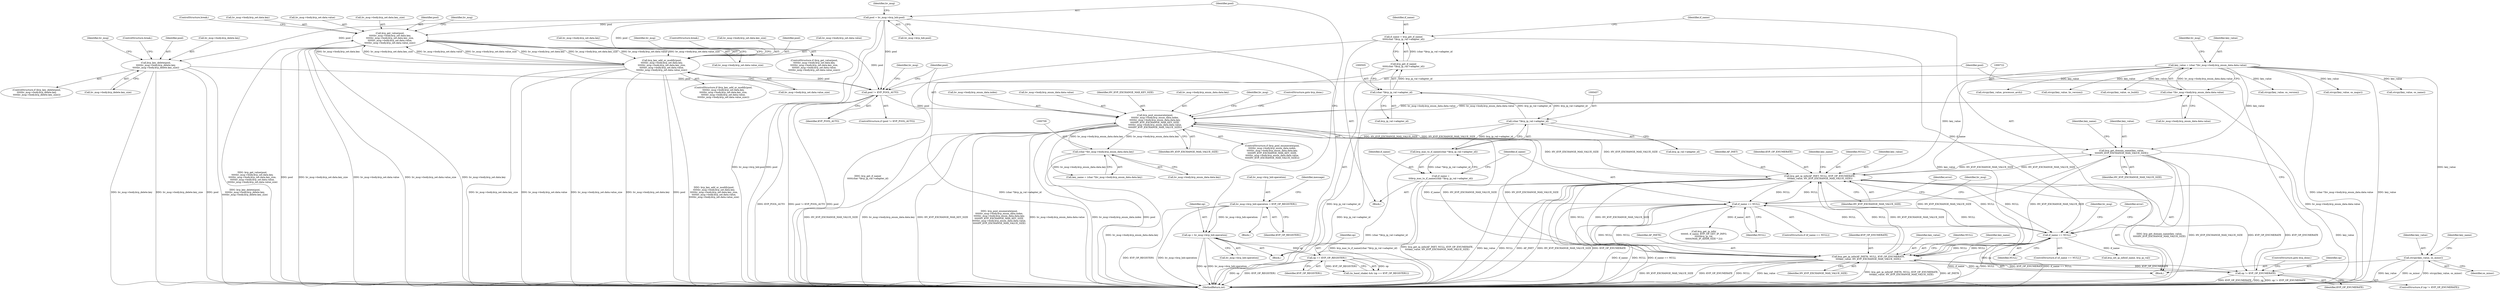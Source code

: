 digraph "0_linux_95a69adab9acfc3981c504737a2b6578e4d846ef@API" {
"1000804" [label="(Call,strcpy(key_value, os_minor))"];
"1000719" [label="(Call,key_value = (char *)hv_msg->body.kvp_enum_data.data.value)"];
"1000721" [label="(Call,(char *)hv_msg->body.kvp_enum_data.data.value)"];
"1000664" [label="(Call,kvp_pool_enumerate(pool,\n\t\t\t\t\thv_msg->body.kvp_enum_data.index,\n\t\t\t\t\thv_msg->body.kvp_enum_data.data.key,\n\t\t\t\t\tHV_KVP_EXCHANGE_MAX_KEY_SIZE,\n\t\t\t\t\thv_msg->body.kvp_enum_data.data.value,\n\t\t\t\t\tHV_KVP_EXCHANGE_MAX_VALUE_SIZE))"];
"1000659" [label="(Call,pool != KVP_POOL_AUTO)"];
"1000629" [label="(Call,kvp_key_delete(pool,\n\t\t\t\t\thv_msg->body.kvp_delete.key,\n\t\t\t\t\thv_msg->body.kvp_delete.key_size))"];
"1000385" [label="(Call,pool = hv_msg->kvp_hdr.pool)"];
"1000583" [label="(Call,kvp_get_value(pool,\n\t\t\t\t\thv_msg->body.kvp_set.data.key,\n\t\t\t\t\thv_msg->body.kvp_set.data.key_size,\n\t\t\t\t\thv_msg->body.kvp_set.data.value,\n\t\t\t\t\thv_msg->body.kvp_set.data.value_size))"];
"1000537" [label="(Call,kvp_key_add_or_modify(pool,\n\t\t\t\t\thv_msg->body.kvp_set.data.key,\n\t\t\t\t\thv_msg->body.kvp_set.data.key_size,\n\t\t\t\t\thv_msg->body.kvp_set.data.value,\n\t\t\t\t\thv_msg->body.kvp_set.data.value_size))"];
"1000708" [label="(Call,(char *)hv_msg->body.kvp_enum_data.data.key)"];
"1000742" [label="(Call,kvp_get_domain_name(key_value,\n\t\t\t\t\tHV_KVP_EXCHANGE_MAX_VALUE_SIZE))"];
"1000758" [label="(Call,kvp_get_ip_info(AF_INET, NULL, KVP_OP_ENUMERATE,\n\t\t\t\tkey_value, HV_KVP_EXCHANGE_MAX_VALUE_SIZE))"];
"1000462" [label="(Call,if_name == NULL)"];
"1000453" [label="(Call,if_name =\n\t\t\tkvp_mac_to_if_name((char *)kvp_ip_val->adapter_id))"];
"1000455" [label="(Call,kvp_mac_to_if_name((char *)kvp_ip_val->adapter_id))"];
"1000456" [label="(Call,(char *)kvp_ip_val->adapter_id)"];
"1000504" [label="(Call,(char *)kvp_ip_val->adapter_id)"];
"1000510" [label="(Call,if_name == NULL)"];
"1000501" [label="(Call,if_name = kvp_get_if_name(\n\t\t\t\t\t(char *)kvp_ip_val->adapter_id))"];
"1000503" [label="(Call,kvp_get_if_name(\n\t\t\t\t\t(char *)kvp_ip_val->adapter_id))"];
"1000769" [label="(Call,kvp_get_ip_info(AF_INET6, NULL, KVP_OP_ENUMERATE,\n\t\t\t\tkey_value, HV_KVP_EXCHANGE_MAX_VALUE_SIZE))"];
"1000654" [label="(Call,op != KVP_OP_ENUMERATE)"];
"1000400" [label="(Call,op == KVP_OP_REGISTER1)"];
"1000378" [label="(Call,op = hv_msg->kvp_hdr.operation)"];
"1000246" [label="(Call,hv_msg->kvp_hdr.operation = KVP_OP_REGISTER1)"];
"1000769" [label="(Call,kvp_get_ip_info(AF_INET6, NULL, KVP_OP_ENUMERATE,\n\t\t\t\tkey_value, HV_KVP_EXCHANGE_MAX_VALUE_SIZE))"];
"1000666" [label="(Call,hv_msg->body.kvp_enum_data.index)"];
"1000110" [label="(Block,)"];
"1000706" [label="(Call,key_name = (char *)hv_msg->body.kvp_enum_data.data.key)"];
"1000443" [label="(Block,)"];
"1000583" [label="(Call,kvp_get_value(pool,\n\t\t\t\t\thv_msg->body.kvp_set.data.key,\n\t\t\t\t\thv_msg->body.kvp_set.data.key_size,\n\t\t\t\t\thv_msg->body.kvp_set.data.value,\n\t\t\t\t\thv_msg->body.kvp_set.data.value_size))"];
"1000710" [label="(Call,hv_msg->body.kvp_enum_data.data.key)"];
"1000721" [label="(Call,(char *)hv_msg->body.kvp_enum_data.data.value)"];
"1000812" [label="(Call,strcpy(key_value, os_version))"];
"1000659" [label="(Call,pool != KVP_POOL_AUTO)"];
"1000653" [label="(ControlStructure,if (op != KVP_OP_ENUMERATE))"];
"1000708" [label="(Call,(char *)hv_msg->body.kvp_enum_data.data.key)"];
"1000665" [label="(Identifier,pool)"];
"1000585" [label="(Call,hv_msg->body.kvp_set.data.key)"];
"1000580" [label="(ControlStructure,break;)"];
"1000378" [label="(Call,op = hv_msg->kvp_hdr.operation)"];
"1000603" [label="(Call,hv_msg->body.kvp_set.data.value)"];
"1000458" [label="(Call,kvp_ip_val->adapter_id)"];
"1000504" [label="(Call,(char *)kvp_ip_val->adapter_id)"];
"1000654" [label="(Call,op != KVP_OP_ENUMERATE)"];
"1000876" [label="(MethodReturn,int)"];
"1000700" [label="(Identifier,hv_msg)"];
"1000246" [label="(Call,hv_msg->kvp_hdr.operation = KVP_OP_REGISTER1)"];
"1000692" [label="(Identifier,HV_KVP_EXCHANGE_MAX_VALUE_SIZE)"];
"1000387" [label="(Call,hv_msg->kvp_hdr.pool)"];
"1000594" [label="(Call,hv_msg->body.kvp_set.data.key_size)"];
"1000463" [label="(Identifier,if_name)"];
"1000796" [label="(Call,strcpy(key_value, os_major))"];
"1000804" [label="(Call,strcpy(key_value, os_minor))"];
"1000683" [label="(Call,hv_msg->body.kvp_enum_data.data.value)"];
"1000247" [label="(Call,hv_msg->kvp_hdr.operation)"];
"1000289" [label="(Block,)"];
"1000736" [label="(Identifier,hv_msg)"];
"1000509" [label="(ControlStructure,if (if_name == NULL))"];
"1000746" [label="(Identifier,key_name)"];
"1000584" [label="(Identifier,pool)"];
"1000502" [label="(Identifier,if_name)"];
"1000788" [label="(Call,strcpy(key_value, os_name))"];
"1000759" [label="(Identifier,AF_INET)"];
"1000682" [label="(Identifier,HV_KVP_EXCHANGE_MAX_KEY_SIZE)"];
"1000664" [label="(Call,kvp_pool_enumerate(pool,\n\t\t\t\t\thv_msg->body.kvp_enum_data.index,\n\t\t\t\t\thv_msg->body.kvp_enum_data.data.key,\n\t\t\t\t\tHV_KVP_EXCHANGE_MAX_KEY_SIZE,\n\t\t\t\t\thv_msg->body.kvp_enum_data.data.value,\n\t\t\t\t\tHV_KVP_EXCHANGE_MAX_VALUE_SIZE))"];
"1000720" [label="(Identifier,key_value)"];
"1000522" [label="(Call,kvp_set_ip_info(if_name, kvp_ip_val))"];
"1000516" [label="(Identifier,hv_msg)"];
"1000510" [label="(Call,if_name == NULL)"];
"1000808" [label="(Identifier,key_name)"];
"1000623" [label="(Identifier,hv_msg)"];
"1000536" [label="(ControlStructure,if (kvp_key_add_or_modify(pool,\n\t\t\t\t\thv_msg->body.kvp_set.data.key,\n\t\t\t\t\thv_msg->body.kvp_set.data.key_size,\n\t\t\t\t\thv_msg->body.kvp_set.data.value,\n\t\t\t\t\thv_msg->body.kvp_set.data.value_size)))"];
"1000512" [label="(Identifier,NULL)"];
"1000401" [label="(Identifier,op)"];
"1000805" [label="(Identifier,key_value)"];
"1000673" [label="(Call,hv_msg->body.kvp_enum_data.data.key)"];
"1000474" [label="(Call,kvp_get_ip_info(\n\t\t\t\t\t\t0, if_name, KVP_OP_GET_IP_INFO,\n\t\t\t\t\t\tkvp_ip_val,\n\t\t\t\t\t\t(MAX_IP_ADDR_SIZE * 2)))"];
"1000743" [label="(Identifier,key_value)"];
"1000503" [label="(Call,kvp_get_if_name(\n\t\t\t\t\t(char *)kvp_ip_val->adapter_id))"];
"1000455" [label="(Call,kvp_mac_to_if_name((char *)kvp_ip_val->adapter_id))"];
"1000758" [label="(Call,kvp_get_ip_info(AF_INET, NULL, KVP_OP_ENUMERATE,\n\t\t\t\tkey_value, HV_KVP_EXCHANGE_MAX_VALUE_SIZE))"];
"1000548" [label="(Call,hv_msg->body.kvp_set.data.key_size)"];
"1000655" [label="(Identifier,op)"];
"1000774" [label="(Identifier,HV_KVP_EXCHANGE_MAX_VALUE_SIZE)"];
"1000538" [label="(Identifier,pool)"];
"1000456" [label="(Call,(char *)kvp_ip_val->adapter_id)"];
"1000723" [label="(Call,hv_msg->body.kvp_enum_data.data.value)"];
"1000761" [label="(Identifier,KVP_OP_ENUMERATE)"];
"1000612" [label="(Call,hv_msg->body.kvp_set.data.value_size)"];
"1000695" [label="(Identifier,hv_msg)"];
"1000511" [label="(Identifier,if_name)"];
"1000770" [label="(Identifier,AF_INET6)"];
"1000647" [label="(Identifier,hv_msg)"];
"1000650" [label="(ControlStructure,break;)"];
"1000663" [label="(ControlStructure,if (kvp_pool_enumerate(pool,\n\t\t\t\t\thv_msg->body.kvp_enum_data.index,\n\t\t\t\t\thv_msg->body.kvp_enum_data.data.key,\n\t\t\t\t\tHV_KVP_EXCHANGE_MAX_KEY_SIZE,\n\t\t\t\t\thv_msg->body.kvp_enum_data.data.value,\n\t\t\t\t\tHV_KVP_EXCHANGE_MAX_VALUE_SIZE)))"];
"1000661" [label="(Identifier,KVP_POOL_AUTO)"];
"1000820" [label="(Call,strcpy(key_value, processor_arch))"];
"1000698" [label="(ControlStructure,goto kvp_done;)"];
"1000557" [label="(Call,hv_msg->body.kvp_set.data.value)"];
"1000473" [label="(Identifier,error)"];
"1000740" [label="(Block,)"];
"1000744" [label="(Identifier,HV_KVP_EXCHANGE_MAX_VALUE_SIZE)"];
"1000742" [label="(Call,kvp_get_domain_name(key_value,\n\t\t\t\t\tHV_KVP_EXCHANGE_MAX_VALUE_SIZE))"];
"1000380" [label="(Call,hv_msg->kvp_hdr.operation)"];
"1000582" [label="(ControlStructure,if (kvp_get_value(pool,\n\t\t\t\t\thv_msg->body.kvp_set.data.key,\n\t\t\t\t\thv_msg->body.kvp_set.data.key_size,\n\t\t\t\t\thv_msg->body.kvp_set.data.value,\n\t\t\t\t\thv_msg->body.kvp_set.data.value_size)))"];
"1000765" [label="(Identifier,key_name)"];
"1000629" [label="(Call,kvp_key_delete(pool,\n\t\t\t\t\thv_msg->body.kvp_delete.key,\n\t\t\t\t\thv_msg->body.kvp_delete.key_size))"];
"1000539" [label="(Call,hv_msg->body.kvp_set.data.key)"];
"1000577" [label="(Identifier,hv_msg)"];
"1000628" [label="(ControlStructure,if (kvp_key_delete(pool,\n\t\t\t\t\thv_msg->body.kvp_delete.key,\n\t\t\t\t\thv_msg->body.kvp_delete.key_size)))"];
"1000753" [label="(Call,strcpy(key_value, lic_version))"];
"1000806" [label="(Identifier,os_minor)"];
"1000630" [label="(Identifier,pool)"];
"1000468" [label="(Identifier,hv_msg)"];
"1000398" [label="(Call,(in_hand_shake) && (op == KVP_OP_REGISTER1))"];
"1000638" [label="(Call,hv_msg->body.kvp_delete.key_size)"];
"1000631" [label="(Call,hv_msg->body.kvp_delete.key)"];
"1000521" [label="(Identifier,error)"];
"1000626" [label="(ControlStructure,break;)"];
"1000453" [label="(Call,if_name =\n\t\t\tkvp_mac_to_if_name((char *)kvp_ip_val->adapter_id))"];
"1000379" [label="(Identifier,op)"];
"1000719" [label="(Call,key_value = (char *)hv_msg->body.kvp_enum_data.data.value)"];
"1000464" [label="(Identifier,NULL)"];
"1000772" [label="(Identifier,KVP_OP_ENUMERATE)"];
"1000394" [label="(Identifier,hv_msg)"];
"1000656" [label="(Identifier,KVP_OP_ENUMERATE)"];
"1000255" [label="(Identifier,message)"];
"1000462" [label="(Call,if_name == NULL)"];
"1000506" [label="(Call,kvp_ip_val->adapter_id)"];
"1000402" [label="(Identifier,KVP_OP_REGISTER1)"];
"1000763" [label="(Identifier,HV_KVP_EXCHANGE_MAX_VALUE_SIZE)"];
"1000773" [label="(Identifier,key_value)"];
"1000657" [label="(ControlStructure,goto kvp_done;)"];
"1000566" [label="(Call,hv_msg->body.kvp_set.data.value_size)"];
"1000386" [label="(Identifier,pool)"];
"1000780" [label="(Call,strcpy(key_value, os_build))"];
"1000658" [label="(ControlStructure,if (pool != KVP_POOL_AUTO))"];
"1000771" [label="(Identifier,NULL)"];
"1000454" [label="(Identifier,if_name)"];
"1000760" [label="(Identifier,NULL)"];
"1000660" [label="(Identifier,pool)"];
"1000501" [label="(Call,if_name = kvp_get_if_name(\n\t\t\t\t\t(char *)kvp_ip_val->adapter_id))"];
"1000537" [label="(Call,kvp_key_add_or_modify(pool,\n\t\t\t\t\thv_msg->body.kvp_set.data.key,\n\t\t\t\t\thv_msg->body.kvp_set.data.key_size,\n\t\t\t\t\thv_msg->body.kvp_set.data.value,\n\t\t\t\t\thv_msg->body.kvp_set.data.value_size))"];
"1000252" [label="(Identifier,KVP_OP_REGISTER1)"];
"1000762" [label="(Identifier,key_value)"];
"1000461" [label="(ControlStructure,if (if_name == NULL))"];
"1000385" [label="(Call,pool = hv_msg->kvp_hdr.pool)"];
"1000776" [label="(Identifier,key_name)"];
"1000400" [label="(Call,op == KVP_OP_REGISTER1)"];
"1000804" -> "1000740"  [label="AST: "];
"1000804" -> "1000806"  [label="CFG: "];
"1000805" -> "1000804"  [label="AST: "];
"1000806" -> "1000804"  [label="AST: "];
"1000808" -> "1000804"  [label="CFG: "];
"1000804" -> "1000876"  [label="DDG: key_value"];
"1000804" -> "1000876"  [label="DDG: os_minor"];
"1000804" -> "1000876"  [label="DDG: strcpy(key_value, os_minor)"];
"1000719" -> "1000804"  [label="DDG: key_value"];
"1000719" -> "1000289"  [label="AST: "];
"1000719" -> "1000721"  [label="CFG: "];
"1000720" -> "1000719"  [label="AST: "];
"1000721" -> "1000719"  [label="AST: "];
"1000736" -> "1000719"  [label="CFG: "];
"1000719" -> "1000876"  [label="DDG: (char *)hv_msg->body.kvp_enum_data.data.value"];
"1000719" -> "1000876"  [label="DDG: key_value"];
"1000721" -> "1000719"  [label="DDG: hv_msg->body.kvp_enum_data.data.value"];
"1000719" -> "1000742"  [label="DDG: key_value"];
"1000719" -> "1000753"  [label="DDG: key_value"];
"1000719" -> "1000758"  [label="DDG: key_value"];
"1000719" -> "1000769"  [label="DDG: key_value"];
"1000719" -> "1000780"  [label="DDG: key_value"];
"1000719" -> "1000788"  [label="DDG: key_value"];
"1000719" -> "1000796"  [label="DDG: key_value"];
"1000719" -> "1000812"  [label="DDG: key_value"];
"1000719" -> "1000820"  [label="DDG: key_value"];
"1000721" -> "1000723"  [label="CFG: "];
"1000722" -> "1000721"  [label="AST: "];
"1000723" -> "1000721"  [label="AST: "];
"1000721" -> "1000876"  [label="DDG: hv_msg->body.kvp_enum_data.data.value"];
"1000721" -> "1000664"  [label="DDG: hv_msg->body.kvp_enum_data.data.value"];
"1000664" -> "1000721"  [label="DDG: hv_msg->body.kvp_enum_data.data.value"];
"1000664" -> "1000663"  [label="AST: "];
"1000664" -> "1000692"  [label="CFG: "];
"1000665" -> "1000664"  [label="AST: "];
"1000666" -> "1000664"  [label="AST: "];
"1000673" -> "1000664"  [label="AST: "];
"1000682" -> "1000664"  [label="AST: "];
"1000683" -> "1000664"  [label="AST: "];
"1000692" -> "1000664"  [label="AST: "];
"1000695" -> "1000664"  [label="CFG: "];
"1000698" -> "1000664"  [label="CFG: "];
"1000664" -> "1000876"  [label="DDG: HV_KVP_EXCHANGE_MAX_KEY_SIZE"];
"1000664" -> "1000876"  [label="DDG: kvp_pool_enumerate(pool,\n\t\t\t\t\thv_msg->body.kvp_enum_data.index,\n\t\t\t\t\thv_msg->body.kvp_enum_data.data.key,\n\t\t\t\t\tHV_KVP_EXCHANGE_MAX_KEY_SIZE,\n\t\t\t\t\thv_msg->body.kvp_enum_data.data.value,\n\t\t\t\t\tHV_KVP_EXCHANGE_MAX_VALUE_SIZE)"];
"1000664" -> "1000876"  [label="DDG: hv_msg->body.kvp_enum_data.data.value"];
"1000664" -> "1000876"  [label="DDG: hv_msg->body.kvp_enum_data.index"];
"1000664" -> "1000876"  [label="DDG: pool"];
"1000664" -> "1000876"  [label="DDG: HV_KVP_EXCHANGE_MAX_VALUE_SIZE"];
"1000664" -> "1000876"  [label="DDG: hv_msg->body.kvp_enum_data.data.key"];
"1000659" -> "1000664"  [label="DDG: pool"];
"1000708" -> "1000664"  [label="DDG: hv_msg->body.kvp_enum_data.data.key"];
"1000742" -> "1000664"  [label="DDG: HV_KVP_EXCHANGE_MAX_VALUE_SIZE"];
"1000758" -> "1000664"  [label="DDG: HV_KVP_EXCHANGE_MAX_VALUE_SIZE"];
"1000769" -> "1000664"  [label="DDG: HV_KVP_EXCHANGE_MAX_VALUE_SIZE"];
"1000664" -> "1000708"  [label="DDG: hv_msg->body.kvp_enum_data.data.key"];
"1000664" -> "1000742"  [label="DDG: HV_KVP_EXCHANGE_MAX_VALUE_SIZE"];
"1000664" -> "1000758"  [label="DDG: HV_KVP_EXCHANGE_MAX_VALUE_SIZE"];
"1000664" -> "1000769"  [label="DDG: HV_KVP_EXCHANGE_MAX_VALUE_SIZE"];
"1000659" -> "1000658"  [label="AST: "];
"1000659" -> "1000661"  [label="CFG: "];
"1000660" -> "1000659"  [label="AST: "];
"1000661" -> "1000659"  [label="AST: "];
"1000665" -> "1000659"  [label="CFG: "];
"1000700" -> "1000659"  [label="CFG: "];
"1000659" -> "1000876"  [label="DDG: pool"];
"1000659" -> "1000876"  [label="DDG: KVP_POOL_AUTO"];
"1000659" -> "1000876"  [label="DDG: pool != KVP_POOL_AUTO"];
"1000629" -> "1000659"  [label="DDG: pool"];
"1000583" -> "1000659"  [label="DDG: pool"];
"1000385" -> "1000659"  [label="DDG: pool"];
"1000537" -> "1000659"  [label="DDG: pool"];
"1000629" -> "1000628"  [label="AST: "];
"1000629" -> "1000638"  [label="CFG: "];
"1000630" -> "1000629"  [label="AST: "];
"1000631" -> "1000629"  [label="AST: "];
"1000638" -> "1000629"  [label="AST: "];
"1000647" -> "1000629"  [label="CFG: "];
"1000650" -> "1000629"  [label="CFG: "];
"1000629" -> "1000876"  [label="DDG: hv_msg->body.kvp_delete.key_size"];
"1000629" -> "1000876"  [label="DDG: pool"];
"1000629" -> "1000876"  [label="DDG: kvp_key_delete(pool,\n\t\t\t\t\thv_msg->body.kvp_delete.key,\n\t\t\t\t\thv_msg->body.kvp_delete.key_size)"];
"1000629" -> "1000876"  [label="DDG: hv_msg->body.kvp_delete.key"];
"1000385" -> "1000629"  [label="DDG: pool"];
"1000385" -> "1000289"  [label="AST: "];
"1000385" -> "1000387"  [label="CFG: "];
"1000386" -> "1000385"  [label="AST: "];
"1000387" -> "1000385"  [label="AST: "];
"1000394" -> "1000385"  [label="CFG: "];
"1000385" -> "1000876"  [label="DDG: hv_msg->kvp_hdr.pool"];
"1000385" -> "1000876"  [label="DDG: pool"];
"1000385" -> "1000537"  [label="DDG: pool"];
"1000385" -> "1000583"  [label="DDG: pool"];
"1000583" -> "1000582"  [label="AST: "];
"1000583" -> "1000612"  [label="CFG: "];
"1000584" -> "1000583"  [label="AST: "];
"1000585" -> "1000583"  [label="AST: "];
"1000594" -> "1000583"  [label="AST: "];
"1000603" -> "1000583"  [label="AST: "];
"1000612" -> "1000583"  [label="AST: "];
"1000623" -> "1000583"  [label="CFG: "];
"1000626" -> "1000583"  [label="CFG: "];
"1000583" -> "1000876"  [label="DDG: kvp_get_value(pool,\n\t\t\t\t\thv_msg->body.kvp_set.data.key,\n\t\t\t\t\thv_msg->body.kvp_set.data.key_size,\n\t\t\t\t\thv_msg->body.kvp_set.data.value,\n\t\t\t\t\thv_msg->body.kvp_set.data.value_size)"];
"1000583" -> "1000876"  [label="DDG: pool"];
"1000583" -> "1000876"  [label="DDG: hv_msg->body.kvp_set.data.key_size"];
"1000583" -> "1000876"  [label="DDG: hv_msg->body.kvp_set.data.value"];
"1000583" -> "1000876"  [label="DDG: hv_msg->body.kvp_set.data.value_size"];
"1000583" -> "1000876"  [label="DDG: hv_msg->body.kvp_set.data.key"];
"1000583" -> "1000537"  [label="DDG: hv_msg->body.kvp_set.data.key"];
"1000583" -> "1000537"  [label="DDG: hv_msg->body.kvp_set.data.key_size"];
"1000583" -> "1000537"  [label="DDG: hv_msg->body.kvp_set.data.value"];
"1000583" -> "1000537"  [label="DDG: hv_msg->body.kvp_set.data.value_size"];
"1000537" -> "1000583"  [label="DDG: hv_msg->body.kvp_set.data.key"];
"1000537" -> "1000583"  [label="DDG: hv_msg->body.kvp_set.data.key_size"];
"1000537" -> "1000583"  [label="DDG: hv_msg->body.kvp_set.data.value"];
"1000537" -> "1000583"  [label="DDG: hv_msg->body.kvp_set.data.value_size"];
"1000537" -> "1000536"  [label="AST: "];
"1000537" -> "1000566"  [label="CFG: "];
"1000538" -> "1000537"  [label="AST: "];
"1000539" -> "1000537"  [label="AST: "];
"1000548" -> "1000537"  [label="AST: "];
"1000557" -> "1000537"  [label="AST: "];
"1000566" -> "1000537"  [label="AST: "];
"1000577" -> "1000537"  [label="CFG: "];
"1000580" -> "1000537"  [label="CFG: "];
"1000537" -> "1000876"  [label="DDG: hv_msg->body.kvp_set.data.key_size"];
"1000537" -> "1000876"  [label="DDG: hv_msg->body.kvp_set.data.value"];
"1000537" -> "1000876"  [label="DDG: hv_msg->body.kvp_set.data.value_size"];
"1000537" -> "1000876"  [label="DDG: hv_msg->body.kvp_set.data.key"];
"1000537" -> "1000876"  [label="DDG: pool"];
"1000537" -> "1000876"  [label="DDG: kvp_key_add_or_modify(pool,\n\t\t\t\t\thv_msg->body.kvp_set.data.key,\n\t\t\t\t\thv_msg->body.kvp_set.data.key_size,\n\t\t\t\t\thv_msg->body.kvp_set.data.value,\n\t\t\t\t\thv_msg->body.kvp_set.data.value_size)"];
"1000708" -> "1000706"  [label="AST: "];
"1000708" -> "1000710"  [label="CFG: "];
"1000709" -> "1000708"  [label="AST: "];
"1000710" -> "1000708"  [label="AST: "];
"1000706" -> "1000708"  [label="CFG: "];
"1000708" -> "1000876"  [label="DDG: hv_msg->body.kvp_enum_data.data.key"];
"1000708" -> "1000706"  [label="DDG: hv_msg->body.kvp_enum_data.data.key"];
"1000742" -> "1000740"  [label="AST: "];
"1000742" -> "1000744"  [label="CFG: "];
"1000743" -> "1000742"  [label="AST: "];
"1000744" -> "1000742"  [label="AST: "];
"1000746" -> "1000742"  [label="CFG: "];
"1000742" -> "1000876"  [label="DDG: kvp_get_domain_name(key_value,\n\t\t\t\t\tHV_KVP_EXCHANGE_MAX_VALUE_SIZE)"];
"1000742" -> "1000876"  [label="DDG: HV_KVP_EXCHANGE_MAX_VALUE_SIZE"];
"1000742" -> "1000876"  [label="DDG: key_value"];
"1000758" -> "1000742"  [label="DDG: HV_KVP_EXCHANGE_MAX_VALUE_SIZE"];
"1000769" -> "1000742"  [label="DDG: HV_KVP_EXCHANGE_MAX_VALUE_SIZE"];
"1000742" -> "1000758"  [label="DDG: HV_KVP_EXCHANGE_MAX_VALUE_SIZE"];
"1000742" -> "1000769"  [label="DDG: HV_KVP_EXCHANGE_MAX_VALUE_SIZE"];
"1000758" -> "1000740"  [label="AST: "];
"1000758" -> "1000763"  [label="CFG: "];
"1000759" -> "1000758"  [label="AST: "];
"1000760" -> "1000758"  [label="AST: "];
"1000761" -> "1000758"  [label="AST: "];
"1000762" -> "1000758"  [label="AST: "];
"1000763" -> "1000758"  [label="AST: "];
"1000765" -> "1000758"  [label="CFG: "];
"1000758" -> "1000876"  [label="DDG: kvp_get_ip_info(AF_INET, NULL, KVP_OP_ENUMERATE,\n\t\t\t\tkey_value, HV_KVP_EXCHANGE_MAX_VALUE_SIZE)"];
"1000758" -> "1000876"  [label="DDG: key_value"];
"1000758" -> "1000876"  [label="DDG: NULL"];
"1000758" -> "1000876"  [label="DDG: AF_INET"];
"1000758" -> "1000876"  [label="DDG: HV_KVP_EXCHANGE_MAX_VALUE_SIZE"];
"1000758" -> "1000876"  [label="DDG: KVP_OP_ENUMERATE"];
"1000758" -> "1000462"  [label="DDG: NULL"];
"1000758" -> "1000510"  [label="DDG: NULL"];
"1000758" -> "1000654"  [label="DDG: KVP_OP_ENUMERATE"];
"1000462" -> "1000758"  [label="DDG: NULL"];
"1000510" -> "1000758"  [label="DDG: NULL"];
"1000769" -> "1000758"  [label="DDG: NULL"];
"1000769" -> "1000758"  [label="DDG: HV_KVP_EXCHANGE_MAX_VALUE_SIZE"];
"1000654" -> "1000758"  [label="DDG: KVP_OP_ENUMERATE"];
"1000758" -> "1000769"  [label="DDG: NULL"];
"1000758" -> "1000769"  [label="DDG: HV_KVP_EXCHANGE_MAX_VALUE_SIZE"];
"1000462" -> "1000461"  [label="AST: "];
"1000462" -> "1000464"  [label="CFG: "];
"1000463" -> "1000462"  [label="AST: "];
"1000464" -> "1000462"  [label="AST: "];
"1000468" -> "1000462"  [label="CFG: "];
"1000473" -> "1000462"  [label="CFG: "];
"1000462" -> "1000876"  [label="DDG: if_name"];
"1000462" -> "1000876"  [label="DDG: NULL"];
"1000462" -> "1000876"  [label="DDG: if_name == NULL"];
"1000453" -> "1000462"  [label="DDG: if_name"];
"1000510" -> "1000462"  [label="DDG: NULL"];
"1000769" -> "1000462"  [label="DDG: NULL"];
"1000462" -> "1000474"  [label="DDG: if_name"];
"1000462" -> "1000510"  [label="DDG: NULL"];
"1000462" -> "1000769"  [label="DDG: NULL"];
"1000453" -> "1000443"  [label="AST: "];
"1000453" -> "1000455"  [label="CFG: "];
"1000454" -> "1000453"  [label="AST: "];
"1000455" -> "1000453"  [label="AST: "];
"1000463" -> "1000453"  [label="CFG: "];
"1000453" -> "1000876"  [label="DDG: kvp_mac_to_if_name((char *)kvp_ip_val->adapter_id)"];
"1000455" -> "1000453"  [label="DDG: (char *)kvp_ip_val->adapter_id"];
"1000455" -> "1000456"  [label="CFG: "];
"1000456" -> "1000455"  [label="AST: "];
"1000455" -> "1000876"  [label="DDG: (char *)kvp_ip_val->adapter_id"];
"1000456" -> "1000455"  [label="DDG: kvp_ip_val->adapter_id"];
"1000456" -> "1000458"  [label="CFG: "];
"1000457" -> "1000456"  [label="AST: "];
"1000458" -> "1000456"  [label="AST: "];
"1000456" -> "1000876"  [label="DDG: kvp_ip_val->adapter_id"];
"1000504" -> "1000456"  [label="DDG: kvp_ip_val->adapter_id"];
"1000456" -> "1000504"  [label="DDG: kvp_ip_val->adapter_id"];
"1000504" -> "1000503"  [label="AST: "];
"1000504" -> "1000506"  [label="CFG: "];
"1000505" -> "1000504"  [label="AST: "];
"1000506" -> "1000504"  [label="AST: "];
"1000503" -> "1000504"  [label="CFG: "];
"1000504" -> "1000876"  [label="DDG: kvp_ip_val->adapter_id"];
"1000504" -> "1000503"  [label="DDG: kvp_ip_val->adapter_id"];
"1000510" -> "1000509"  [label="AST: "];
"1000510" -> "1000512"  [label="CFG: "];
"1000511" -> "1000510"  [label="AST: "];
"1000512" -> "1000510"  [label="AST: "];
"1000516" -> "1000510"  [label="CFG: "];
"1000521" -> "1000510"  [label="CFG: "];
"1000510" -> "1000876"  [label="DDG: if_name"];
"1000510" -> "1000876"  [label="DDG: NULL"];
"1000510" -> "1000876"  [label="DDG: if_name == NULL"];
"1000501" -> "1000510"  [label="DDG: if_name"];
"1000769" -> "1000510"  [label="DDG: NULL"];
"1000510" -> "1000522"  [label="DDG: if_name"];
"1000510" -> "1000769"  [label="DDG: NULL"];
"1000501" -> "1000443"  [label="AST: "];
"1000501" -> "1000503"  [label="CFG: "];
"1000502" -> "1000501"  [label="AST: "];
"1000503" -> "1000501"  [label="AST: "];
"1000511" -> "1000501"  [label="CFG: "];
"1000501" -> "1000876"  [label="DDG: kvp_get_if_name(\n\t\t\t\t\t(char *)kvp_ip_val->adapter_id)"];
"1000503" -> "1000501"  [label="DDG: (char *)kvp_ip_val->adapter_id"];
"1000503" -> "1000876"  [label="DDG: (char *)kvp_ip_val->adapter_id"];
"1000769" -> "1000740"  [label="AST: "];
"1000769" -> "1000774"  [label="CFG: "];
"1000770" -> "1000769"  [label="AST: "];
"1000771" -> "1000769"  [label="AST: "];
"1000772" -> "1000769"  [label="AST: "];
"1000773" -> "1000769"  [label="AST: "];
"1000774" -> "1000769"  [label="AST: "];
"1000776" -> "1000769"  [label="CFG: "];
"1000769" -> "1000876"  [label="DDG: key_value"];
"1000769" -> "1000876"  [label="DDG: kvp_get_ip_info(AF_INET6, NULL, KVP_OP_ENUMERATE,\n\t\t\t\tkey_value, HV_KVP_EXCHANGE_MAX_VALUE_SIZE)"];
"1000769" -> "1000876"  [label="DDG: AF_INET6"];
"1000769" -> "1000876"  [label="DDG: HV_KVP_EXCHANGE_MAX_VALUE_SIZE"];
"1000769" -> "1000876"  [label="DDG: KVP_OP_ENUMERATE"];
"1000769" -> "1000876"  [label="DDG: NULL"];
"1000769" -> "1000654"  [label="DDG: KVP_OP_ENUMERATE"];
"1000654" -> "1000769"  [label="DDG: KVP_OP_ENUMERATE"];
"1000654" -> "1000653"  [label="AST: "];
"1000654" -> "1000656"  [label="CFG: "];
"1000655" -> "1000654"  [label="AST: "];
"1000656" -> "1000654"  [label="AST: "];
"1000657" -> "1000654"  [label="CFG: "];
"1000660" -> "1000654"  [label="CFG: "];
"1000654" -> "1000876"  [label="DDG: KVP_OP_ENUMERATE"];
"1000654" -> "1000876"  [label="DDG: op"];
"1000654" -> "1000876"  [label="DDG: op != KVP_OP_ENUMERATE"];
"1000400" -> "1000654"  [label="DDG: op"];
"1000378" -> "1000654"  [label="DDG: op"];
"1000400" -> "1000398"  [label="AST: "];
"1000400" -> "1000402"  [label="CFG: "];
"1000401" -> "1000400"  [label="AST: "];
"1000402" -> "1000400"  [label="AST: "];
"1000398" -> "1000400"  [label="CFG: "];
"1000400" -> "1000876"  [label="DDG: op"];
"1000400" -> "1000876"  [label="DDG: KVP_OP_REGISTER1"];
"1000400" -> "1000398"  [label="DDG: op"];
"1000400" -> "1000398"  [label="DDG: KVP_OP_REGISTER1"];
"1000378" -> "1000400"  [label="DDG: op"];
"1000378" -> "1000289"  [label="AST: "];
"1000378" -> "1000380"  [label="CFG: "];
"1000379" -> "1000378"  [label="AST: "];
"1000380" -> "1000378"  [label="AST: "];
"1000386" -> "1000378"  [label="CFG: "];
"1000378" -> "1000876"  [label="DDG: hv_msg->kvp_hdr.operation"];
"1000378" -> "1000876"  [label="DDG: op"];
"1000246" -> "1000378"  [label="DDG: hv_msg->kvp_hdr.operation"];
"1000246" -> "1000110"  [label="AST: "];
"1000246" -> "1000252"  [label="CFG: "];
"1000247" -> "1000246"  [label="AST: "];
"1000252" -> "1000246"  [label="AST: "];
"1000255" -> "1000246"  [label="CFG: "];
"1000246" -> "1000876"  [label="DDG: KVP_OP_REGISTER1"];
"1000246" -> "1000876"  [label="DDG: hv_msg->kvp_hdr.operation"];
}
